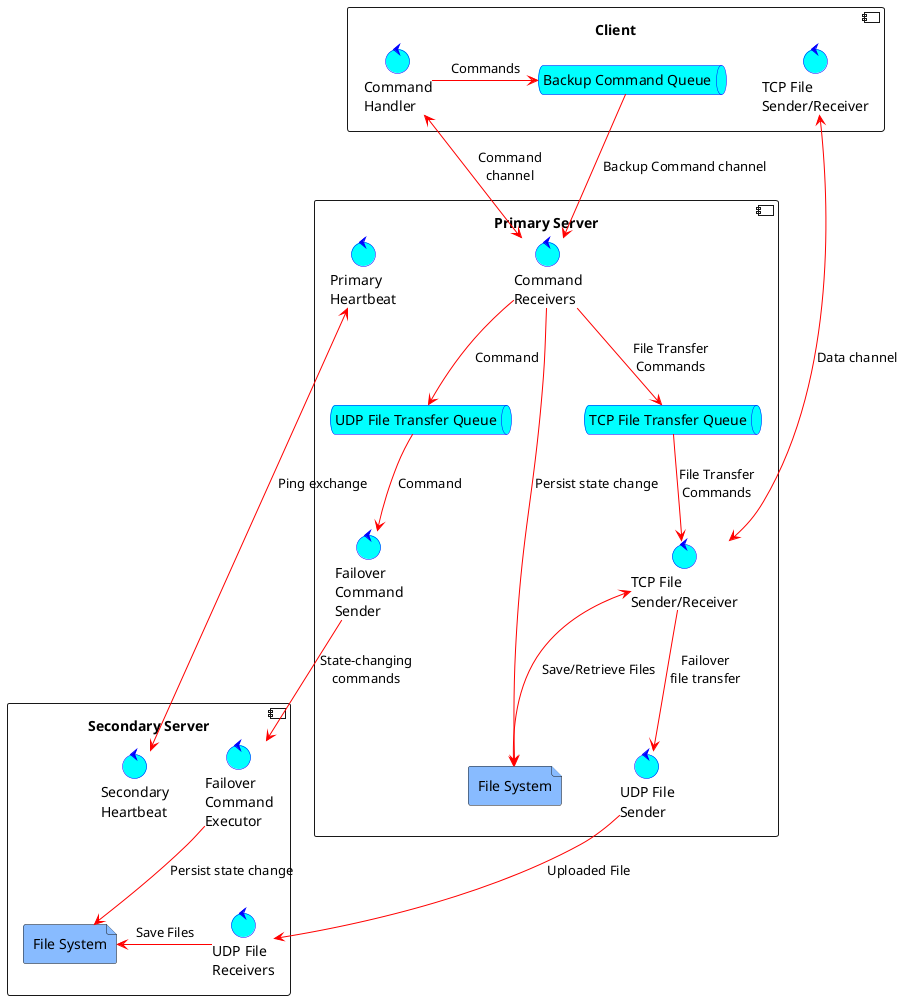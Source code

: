@startuml architecture
'default
'left to right direction

skinparam ControlBackgroundColor #00ffff
skinparam ControlBorderColor #0000ff
skinparam ArrowColor #ff0000
skinparam ControlFontName Consolas
skinparam QueueBackgroundColor #00ffff
skinparam QueueBorderColor #0000ff
skinparam FileBackgroundColor #88bbff
component client as "Client"{
    control "TCP File\nSender/Receiver" AS tcp_client_file_sender_receiver
    control "Command\nHandler" AS command_handler
    queue "Backup Command Queue" as backup_command_queue
}

component primary_server as "Primary Server" {
    control "Command\nReceivers" AS command_receivers
    control "TCP File\nSender/Receiver" AS tcp_server_file_sender_receiver
    control "Failover\nCommand\nSender" AS failover_command_sender
    control "UDP File\nSender" AS udp_file_sender
    control "Primary\nHeartbeat" AS primary_heartbeat
    queue "UDP File Transfer Queue" as udp_queue
    queue "TCP File Transfer Queue" as tcp_queue
    file "File System" as pfs
}

component secondary_server as "Secondary Server" {
    control "Secondary\nHeartbeat" AS secondary_heartbeat
    control "Failover\nCommand\nExecutor" AS failover_command_executor
    control "UDP File\nReceivers" AS udp_file_receivers
    file "File System" as sfs
}



primary_heartbeat <-> secondary_heartbeat : Ping exchange
command_handler <--> command_receivers: Command\nchannel
backup_command_queue --> command_receivers: Backup Command channel
command_handler -> backup_command_queue: Commands
command_receivers --> udp_queue: Command
command_receivers -> pfs: Persist state change
udp_queue --> failover_command_sender: Command
command_receivers --> tcp_queue: File Transfer\nCommands
tcp_queue --> tcp_server_file_sender_receiver: File Transfer\nCommands
tcp_server_file_sender_receiver --> udp_file_sender: Failover\nfile transfer
tcp_server_file_sender_receiver <--> pfs: Save/Retrieve Files
udp_file_sender -down-> udp_file_receivers: Uploaded File
failover_command_sender --> failover_command_executor: State-changing\ncommands
failover_command_executor --> sfs: Persist state change
udp_file_receivers -> sfs: Save Files
tcp_client_file_sender_receiver <--> tcp_server_file_sender_receiver: Data channel


@enduml